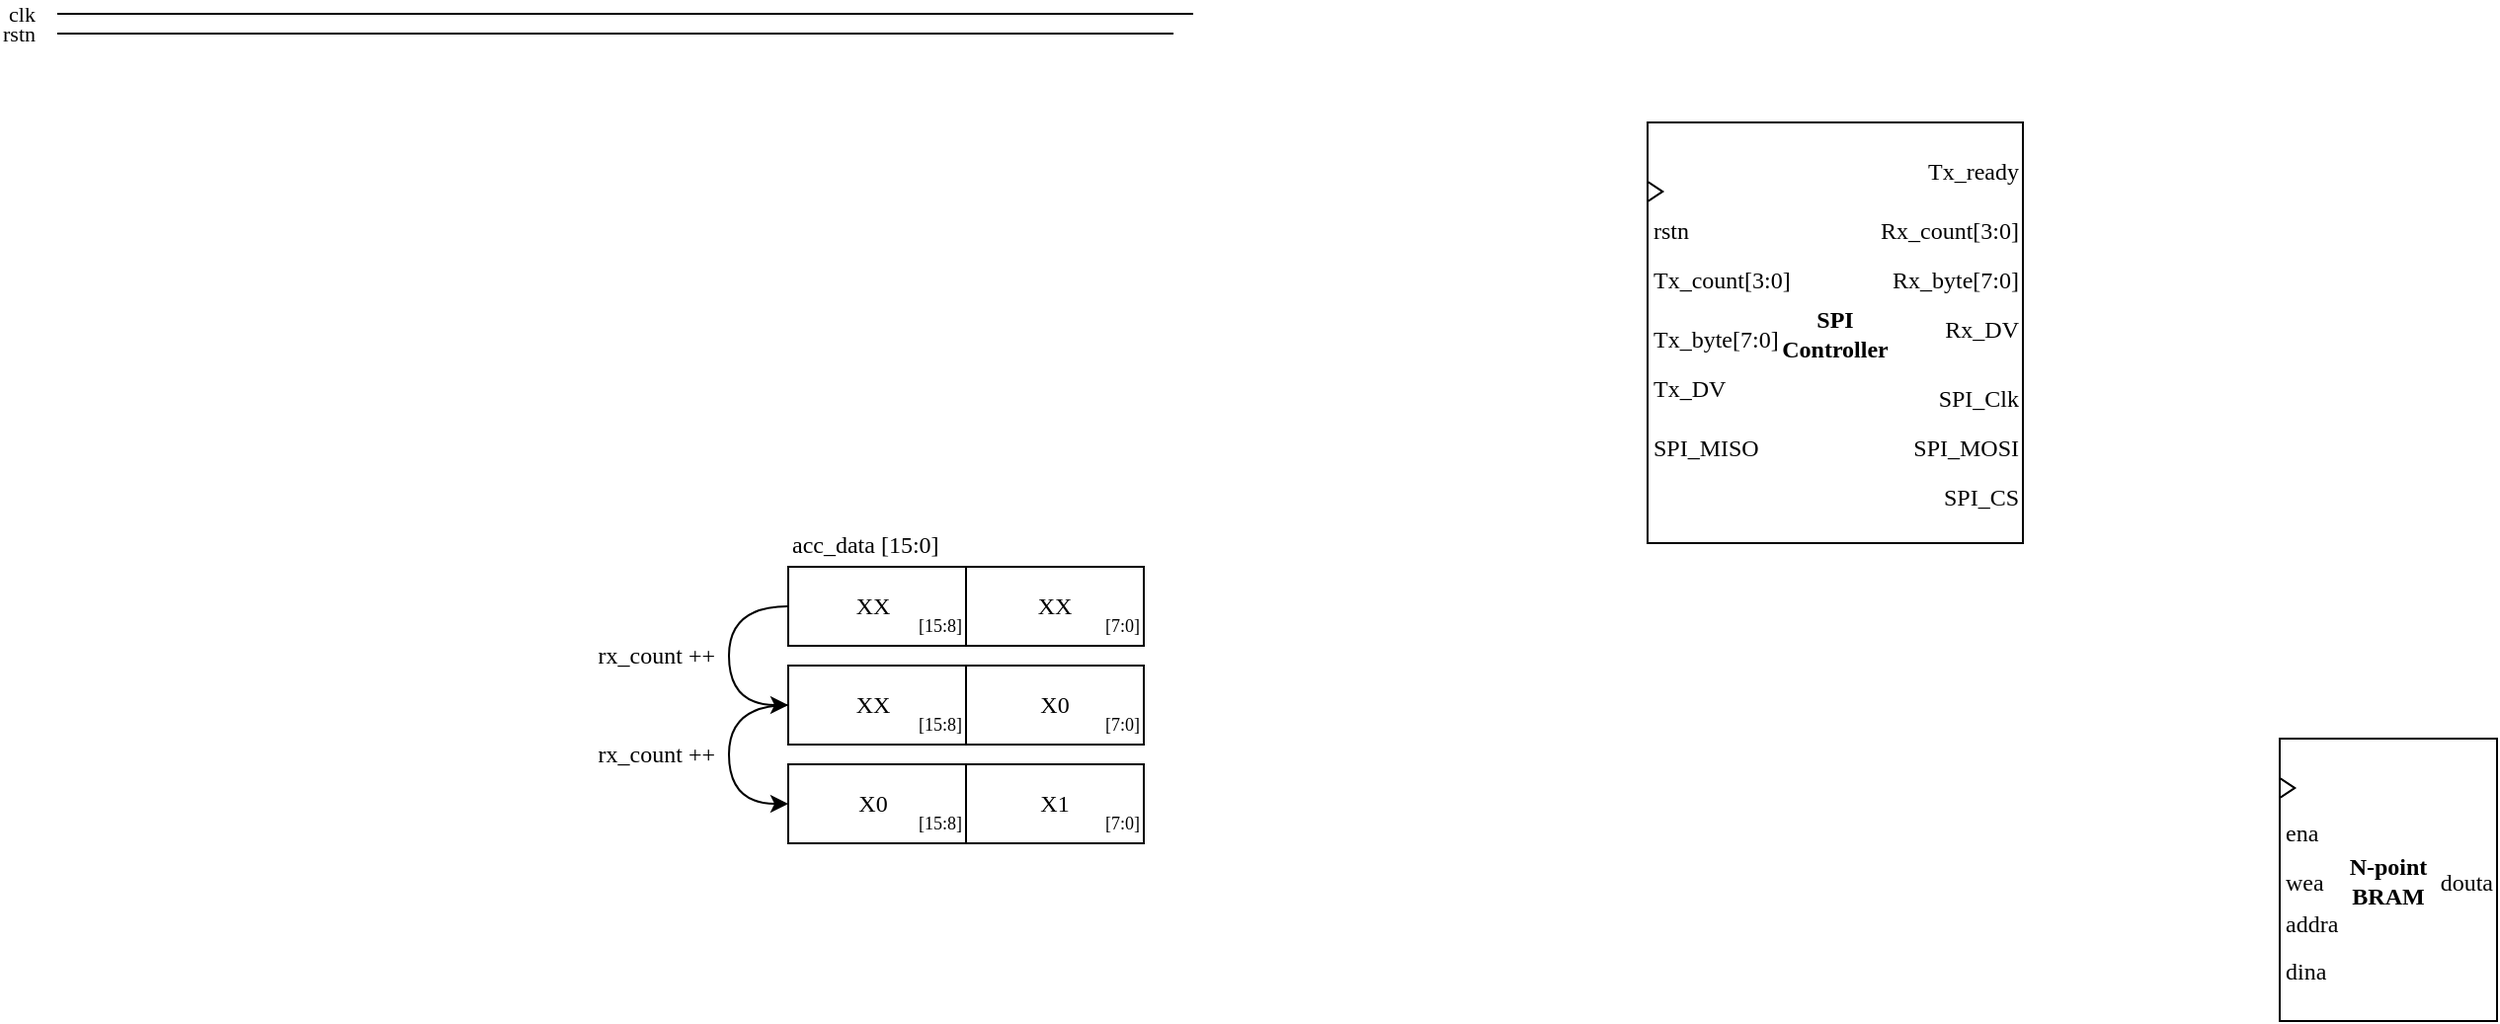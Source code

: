 <mxfile version="26.0.15">
  <diagram name="Page-1" id="Juiqj6YkxCS37qnOwY-p">
    <mxGraphModel dx="1434" dy="766" grid="1" gridSize="5" guides="1" tooltips="1" connect="1" arrows="1" fold="1" page="1" pageScale="1" pageWidth="850" pageHeight="1100" math="0" shadow="0">
      <root>
        <mxCell id="0" />
        <mxCell id="1" parent="0" />
        <mxCell id="IA69UJasPgT3WPHsJti2-14" value="&lt;b&gt;N-point&lt;br&gt;BRAM&lt;/b&gt;" style="rounded=0;whiteSpace=wrap;html=1;fontFamily=NewsGotT;verticalAlign=middle;" parent="1" vertex="1">
          <mxGeometry x="1215" y="407" width="110" height="143" as="geometry" />
        </mxCell>
        <mxCell id="IA69UJasPgT3WPHsJti2-39" value="SPI &lt;br&gt;Controller" style="rounded=0;whiteSpace=wrap;html=1;fontFamily=NewsGotT;verticalAlign=middle;fontStyle=1" parent="1" vertex="1">
          <mxGeometry x="895" y="95" width="190" height="213" as="geometry" />
        </mxCell>
        <mxCell id="6dm7ZZ2Ce49l9A71G7zG-19" value="clk" style="endArrow=none;html=1;rounded=0;align=right;fontFamily=NewsGotT;" parent="1" edge="1">
          <mxGeometry x="-1" y="-10" width="50" height="50" relative="1" as="geometry">
            <mxPoint x="90" y="40" as="sourcePoint" />
            <mxPoint x="665" y="40" as="targetPoint" />
            <mxPoint x="-10" y="-10" as="offset" />
          </mxGeometry>
        </mxCell>
        <mxCell id="6dm7ZZ2Ce49l9A71G7zG-20" value="rstn" style="endArrow=none;html=1;rounded=0;align=right;labelBackgroundColor=none;fontFamily=NewsGotT;" parent="1" edge="1">
          <mxGeometry x="-1" y="-10" width="50" height="50" relative="1" as="geometry">
            <mxPoint x="90" y="50" as="sourcePoint" />
            <mxPoint x="655" y="50" as="targetPoint" />
            <mxPoint x="-10" y="-10" as="offset" />
          </mxGeometry>
        </mxCell>
        <mxCell id="IA69UJasPgT3WPHsJti2-16" value="" style="triangle;whiteSpace=wrap;html=1;fontFamily=NewsGotT;movable=1;resizable=1;rotatable=1;deletable=1;editable=1;locked=0;connectable=1;container=0;points=[];" parent="1" vertex="1">
          <mxGeometry x="1215" y="427" width="7.5" height="10" as="geometry" />
        </mxCell>
        <mxCell id="IA69UJasPgT3WPHsJti2-17" value="ena" style="text;html=1;align=left;verticalAlign=middle;resizable=0;points=[];autosize=1;strokeColor=none;fillColor=none;spacing=0;fontFamily=NewsGotT;spacingLeft=3;spacingRight=-10;spacingBottom=-2;spacingTop=-2;" parent="1" vertex="1">
          <mxGeometry x="1215" y="445" width="20" height="20" as="geometry" />
        </mxCell>
        <mxCell id="IA69UJasPgT3WPHsJti2-18" value="wea" style="text;html=1;align=left;verticalAlign=middle;resizable=0;points=[];autosize=1;strokeColor=none;fillColor=none;spacing=0;fontFamily=NewsGotT;spacingLeft=3;spacingRight=-10;spacingBottom=-2;spacingTop=-2;" parent="1" vertex="1">
          <mxGeometry x="1215" y="470" width="25" height="20" as="geometry" />
        </mxCell>
        <mxCell id="IA69UJasPgT3WPHsJti2-19" value="addra" style="text;html=1;align=left;verticalAlign=middle;resizable=0;points=[];autosize=1;strokeColor=none;fillColor=none;fontFamily=NewsGotT;fontSize=12;fontColor=default;spacing=0;spacingLeft=3;spacingRight=-10;spacingBottom=-2;spacingTop=-2;" parent="1" vertex="1">
          <mxGeometry x="1215" y="491" width="30" height="20" as="geometry" />
        </mxCell>
        <mxCell id="IA69UJasPgT3WPHsJti2-20" value="dina" style="text;html=1;align=left;verticalAlign=middle;resizable=0;points=[];autosize=1;strokeColor=none;fillColor=none;fontFamily=NewsGotT;fontSize=12;fontColor=default;spacing=0;spacingLeft=3;spacingRight=-10;spacingBottom=-2;spacingTop=-2;" parent="1" vertex="1">
          <mxGeometry x="1215" y="515" width="25" height="20" as="geometry" />
        </mxCell>
        <mxCell id="IA69UJasPgT3WPHsJti2-21" value="" style="triangle;whiteSpace=wrap;html=1;fontFamily=NewsGotT;movable=1;resizable=1;rotatable=1;deletable=1;editable=1;locked=0;connectable=1;container=0;points=[[0,0.5,0,0,0]];" parent="1" vertex="1">
          <mxGeometry x="1215" y="427" width="7.5" height="10" as="geometry" />
        </mxCell>
        <mxCell id="IA69UJasPgT3WPHsJti2-22" value="douta" style="text;html=1;align=right;verticalAlign=middle;resizable=0;points=[];autosize=1;strokeColor=none;fillColor=none;fontFamily=NewsGotT;fontSize=12;fontColor=default;spacing=0;spacingRight=3;spacingLeft=-9;spacingBottom=-2;spacingTop=-2;" parent="1" vertex="1">
          <mxGeometry x="1295" y="470" width="30" height="20" as="geometry" />
        </mxCell>
        <mxCell id="IA69UJasPgT3WPHsJti2-40" value="rstn" style="text;html=1;align=left;verticalAlign=middle;resizable=0;points=[];autosize=1;strokeColor=none;fillColor=none;spacing=0;fontFamily=NewsGotT;spacingLeft=3;spacingRight=-10;spacingBottom=-2;spacingTop=-2;" parent="1" vertex="1">
          <mxGeometry x="895" y="140" width="25" height="20" as="geometry" />
        </mxCell>
        <mxCell id="IA69UJasPgT3WPHsJti2-41" value="" style="triangle;whiteSpace=wrap;html=1;fontFamily=NewsGotT;movable=1;resizable=1;rotatable=1;deletable=1;editable=1;locked=0;connectable=1;container=0;points=[];" parent="1" vertex="1">
          <mxGeometry x="895" y="125" width="7.5" height="10" as="geometry" />
        </mxCell>
        <mxCell id="IA69UJasPgT3WPHsJti2-42" value="Tx_count[3:0]" style="text;html=1;align=left;verticalAlign=middle;resizable=0;points=[];autosize=1;strokeColor=none;fillColor=none;spacing=0;fontFamily=NewsGotT;spacingLeft=3;spacingRight=-10;spacingBottom=-2;spacingTop=-2;" parent="1" vertex="1">
          <mxGeometry x="895" y="165" width="65" height="20" as="geometry" />
        </mxCell>
        <mxCell id="IA69UJasPgT3WPHsJti2-43" value="Tx_byte[7:0]" style="text;html=1;align=left;verticalAlign=middle;resizable=0;points=[];autosize=1;strokeColor=none;fillColor=none;spacing=0;fontFamily=NewsGotT;spacingLeft=3;spacingRight=-10;spacingBottom=-2;spacingTop=-2;" parent="1" vertex="1">
          <mxGeometry x="895" y="195" width="60" height="20" as="geometry" />
        </mxCell>
        <mxCell id="IA69UJasPgT3WPHsJti2-44" value="Tx_DV" style="text;html=1;align=left;verticalAlign=middle;resizable=0;points=[];autosize=1;strokeColor=none;fillColor=none;fontFamily=NewsGotT;fontSize=12;fontColor=default;spacing=0;spacingLeft=3;spacingRight=-10;spacingBottom=-2;spacingTop=-2;" parent="1" vertex="1">
          <mxGeometry x="895" y="220" width="35" height="20" as="geometry" />
        </mxCell>
        <mxCell id="IA69UJasPgT3WPHsJti2-45" value="SPI_MISO" style="text;html=1;align=left;verticalAlign=middle;resizable=0;points=[];autosize=1;strokeColor=none;fillColor=none;fontFamily=NewsGotT;fontSize=12;fontColor=default;spacing=0;spacingLeft=3;spacingRight=-10;spacingBottom=-2;spacingTop=-2;" parent="1" vertex="1">
          <mxGeometry x="895" y="250" width="50" height="20" as="geometry" />
        </mxCell>
        <mxCell id="IA69UJasPgT3WPHsJti2-46" value="" style="triangle;whiteSpace=wrap;html=1;fontFamily=NewsGotT;movable=1;resizable=1;rotatable=1;deletable=1;editable=1;locked=0;connectable=1;container=0;points=[[0,0.5,0,0,0]];" parent="1" vertex="1">
          <mxGeometry x="895" y="125" width="7.5" height="10" as="geometry" />
        </mxCell>
        <mxCell id="IA69UJasPgT3WPHsJti2-47" value="Tx_ready" style="text;html=1;align=right;verticalAlign=middle;resizable=0;points=[];autosize=1;strokeColor=none;fillColor=none;fontFamily=NewsGotT;fontSize=12;fontColor=default;spacing=0;spacingRight=3;spacingLeft=-9;spacingBottom=-2;spacingTop=-2;" parent="1" vertex="1">
          <mxGeometry x="1040" y="110" width="45" height="20" as="geometry" />
        </mxCell>
        <mxCell id="IA69UJasPgT3WPHsJti2-50" value="Rx_DV" style="text;html=1;align=right;verticalAlign=middle;resizable=0;points=[];autosize=1;strokeColor=none;fillColor=none;fontFamily=NewsGotT;fontSize=12;fontColor=default;spacing=0;spacingRight=3;spacingLeft=-9;spacingBottom=-2;spacingTop=-2;" parent="1" vertex="1">
          <mxGeometry x="1050" y="190" width="35" height="20" as="geometry" />
        </mxCell>
        <mxCell id="IA69UJasPgT3WPHsJti2-51" value="Rx_count[3:0]" style="text;html=1;align=right;verticalAlign=middle;resizable=0;points=[];autosize=1;strokeColor=none;fillColor=none;fontFamily=NewsGotT;fontSize=12;fontColor=default;spacing=0;spacingRight=3;spacingLeft=-9;spacingBottom=-2;spacingTop=-2;" parent="1" vertex="1">
          <mxGeometry x="1015" y="140" width="70" height="20" as="geometry" />
        </mxCell>
        <mxCell id="IA69UJasPgT3WPHsJti2-52" value="Rx_byte[7:0]" style="text;html=1;align=right;verticalAlign=middle;resizable=0;points=[];autosize=1;strokeColor=none;fillColor=none;fontFamily=NewsGotT;fontSize=12;fontColor=default;spacing=0;spacingRight=3;spacingLeft=-9;spacingBottom=-2;spacingTop=-2;" parent="1" vertex="1">
          <mxGeometry x="1025" y="165" width="60" height="20" as="geometry" />
        </mxCell>
        <mxCell id="OZrKnQwsDPzHaz8R2crf-15" style="edgeStyle=orthogonalEdgeStyle;rounded=0;orthogonalLoop=1;jettySize=auto;html=1;exitX=0;exitY=0.5;exitDx=0;exitDy=0;entryX=0;entryY=0.5;entryDx=0;entryDy=0;curved=1;fontFamily=NewsGotT;" edge="1" parent="1" source="IA69UJasPgT3WPHsJti2-53" target="OZrKnQwsDPzHaz8R2crf-5">
          <mxGeometry relative="1" as="geometry">
            <Array as="points">
              <mxPoint x="430" y="340" />
              <mxPoint x="430" y="390" />
            </Array>
          </mxGeometry>
        </mxCell>
        <mxCell id="IA69UJasPgT3WPHsJti2-53" value="" style="rounded=0;whiteSpace=wrap;html=1;fontFamily=NewsGotT;verticalAlign=middle;fontStyle=1" parent="1" vertex="1">
          <mxGeometry x="460" y="320" width="180" height="40" as="geometry" />
        </mxCell>
        <mxCell id="OZrKnQwsDPzHaz8R2crf-1" value="" style="endArrow=none;html=1;rounded=0;exitX=0.5;exitY=1;exitDx=0;exitDy=0;entryX=0.5;entryY=0;entryDx=0;entryDy=0;fontFamily=NewsGotT;" edge="1" parent="1" source="IA69UJasPgT3WPHsJti2-53" target="IA69UJasPgT3WPHsJti2-53">
          <mxGeometry width="50" height="50" relative="1" as="geometry">
            <mxPoint x="605" y="395" as="sourcePoint" />
            <mxPoint x="655" y="345" as="targetPoint" />
          </mxGeometry>
        </mxCell>
        <mxCell id="OZrKnQwsDPzHaz8R2crf-2" value="acc_data [15:0]" style="text;html=1;align=left;verticalAlign=middle;whiteSpace=wrap;rounded=0;fontFamily=NewsGotT;" vertex="1" parent="1">
          <mxGeometry x="460" y="294" width="85" height="30" as="geometry" />
        </mxCell>
        <mxCell id="OZrKnQwsDPzHaz8R2crf-3" value="XX" style="text;html=1;align=center;verticalAlign=middle;whiteSpace=wrap;rounded=0;fontFamily=NewsGotT;" vertex="1" parent="1">
          <mxGeometry x="472.5" y="325" width="60" height="30" as="geometry" />
        </mxCell>
        <mxCell id="OZrKnQwsDPzHaz8R2crf-4" value="XX" style="text;html=1;align=center;verticalAlign=middle;whiteSpace=wrap;rounded=0;fontFamily=NewsGotT;" vertex="1" parent="1">
          <mxGeometry x="565" y="325" width="60" height="30" as="geometry" />
        </mxCell>
        <mxCell id="OZrKnQwsDPzHaz8R2crf-5" value="" style="rounded=0;whiteSpace=wrap;html=1;fontFamily=NewsGotT;verticalAlign=middle;fontStyle=1" vertex="1" parent="1">
          <mxGeometry x="460" y="370" width="180" height="40" as="geometry" />
        </mxCell>
        <mxCell id="OZrKnQwsDPzHaz8R2crf-6" value="" style="endArrow=none;html=1;rounded=0;exitX=0.5;exitY=1;exitDx=0;exitDy=0;entryX=0.5;entryY=0;entryDx=0;entryDy=0;fontFamily=NewsGotT;" edge="1" parent="1" source="OZrKnQwsDPzHaz8R2crf-5" target="OZrKnQwsDPzHaz8R2crf-5">
          <mxGeometry width="50" height="50" relative="1" as="geometry">
            <mxPoint x="605" y="445" as="sourcePoint" />
            <mxPoint x="655" y="395" as="targetPoint" />
          </mxGeometry>
        </mxCell>
        <mxCell id="OZrKnQwsDPzHaz8R2crf-8" value="XX" style="text;html=1;align=center;verticalAlign=middle;whiteSpace=wrap;rounded=0;fontFamily=NewsGotT;" vertex="1" parent="1">
          <mxGeometry x="472.5" y="375" width="60" height="30" as="geometry" />
        </mxCell>
        <mxCell id="OZrKnQwsDPzHaz8R2crf-9" value="X0" style="text;html=1;align=center;verticalAlign=middle;whiteSpace=wrap;rounded=0;fontFamily=NewsGotT;" vertex="1" parent="1">
          <mxGeometry x="565" y="375" width="60" height="30" as="geometry" />
        </mxCell>
        <mxCell id="OZrKnQwsDPzHaz8R2crf-10" value="" style="rounded=0;whiteSpace=wrap;html=1;fontFamily=NewsGotT;verticalAlign=middle;fontStyle=1" vertex="1" parent="1">
          <mxGeometry x="460" y="420" width="180" height="40" as="geometry" />
        </mxCell>
        <mxCell id="OZrKnQwsDPzHaz8R2crf-11" value="" style="endArrow=none;html=1;rounded=0;exitX=0.5;exitY=1;exitDx=0;exitDy=0;entryX=0.5;entryY=0;entryDx=0;entryDy=0;fontFamily=NewsGotT;" edge="1" parent="1" source="OZrKnQwsDPzHaz8R2crf-10" target="OZrKnQwsDPzHaz8R2crf-10">
          <mxGeometry width="50" height="50" relative="1" as="geometry">
            <mxPoint x="605" y="495" as="sourcePoint" />
            <mxPoint x="655" y="445" as="targetPoint" />
          </mxGeometry>
        </mxCell>
        <mxCell id="OZrKnQwsDPzHaz8R2crf-13" value="X0" style="text;html=1;align=center;verticalAlign=middle;whiteSpace=wrap;rounded=0;fontFamily=NewsGotT;" vertex="1" parent="1">
          <mxGeometry x="472.5" y="425" width="60" height="30" as="geometry" />
        </mxCell>
        <mxCell id="OZrKnQwsDPzHaz8R2crf-14" value="X1" style="text;html=1;align=center;verticalAlign=middle;whiteSpace=wrap;rounded=0;fontFamily=NewsGotT;" vertex="1" parent="1">
          <mxGeometry x="565" y="425" width="60" height="30" as="geometry" />
        </mxCell>
        <mxCell id="OZrKnQwsDPzHaz8R2crf-16" style="edgeStyle=orthogonalEdgeStyle;rounded=0;orthogonalLoop=1;jettySize=auto;html=1;exitX=0;exitY=0.5;exitDx=0;exitDy=0;entryX=0;entryY=0.5;entryDx=0;entryDy=0;curved=1;fontFamily=NewsGotT;" edge="1" parent="1">
          <mxGeometry relative="1" as="geometry">
            <mxPoint x="460" y="390" as="sourcePoint" />
            <mxPoint x="460" y="440" as="targetPoint" />
            <Array as="points">
              <mxPoint x="430" y="390" />
              <mxPoint x="430" y="440" />
            </Array>
          </mxGeometry>
        </mxCell>
        <mxCell id="OZrKnQwsDPzHaz8R2crf-17" value="[7:0]" style="text;html=1;align=right;verticalAlign=middle;whiteSpace=wrap;rounded=0;fontFamily=NewsGotT;fontSize=9;" vertex="1" parent="1">
          <mxGeometry x="610" y="340" width="30" height="20" as="geometry" />
        </mxCell>
        <mxCell id="OZrKnQwsDPzHaz8R2crf-19" value="[15:8]" style="text;html=1;align=right;verticalAlign=middle;whiteSpace=wrap;rounded=0;fontFamily=NewsGotT;fontSize=9;" vertex="1" parent="1">
          <mxGeometry x="520" y="340" width="30" height="20" as="geometry" />
        </mxCell>
        <mxCell id="OZrKnQwsDPzHaz8R2crf-20" value="[15:8]" style="text;html=1;align=right;verticalAlign=middle;whiteSpace=wrap;rounded=0;fontFamily=NewsGotT;fontSize=9;" vertex="1" parent="1">
          <mxGeometry x="520" y="390" width="30" height="20" as="geometry" />
        </mxCell>
        <mxCell id="OZrKnQwsDPzHaz8R2crf-21" value="[7:0]" style="text;html=1;align=right;verticalAlign=middle;whiteSpace=wrap;rounded=0;fontFamily=NewsGotT;fontSize=9;" vertex="1" parent="1">
          <mxGeometry x="610" y="390" width="30" height="20" as="geometry" />
        </mxCell>
        <mxCell id="OZrKnQwsDPzHaz8R2crf-22" value="[15:8]" style="text;html=1;align=right;verticalAlign=middle;whiteSpace=wrap;rounded=0;fontFamily=NewsGotT;fontSize=9;" vertex="1" parent="1">
          <mxGeometry x="520" y="440" width="30" height="20" as="geometry" />
        </mxCell>
        <mxCell id="OZrKnQwsDPzHaz8R2crf-23" value="[7:0]" style="text;html=1;align=right;verticalAlign=middle;whiteSpace=wrap;rounded=0;fontFamily=NewsGotT;fontSize=9;" vertex="1" parent="1">
          <mxGeometry x="610" y="440" width="30" height="20" as="geometry" />
        </mxCell>
        <mxCell id="OZrKnQwsDPzHaz8R2crf-24" value="rx_count ++" style="text;html=1;align=right;verticalAlign=middle;whiteSpace=wrap;rounded=0;fontFamily=NewsGotT;" vertex="1" parent="1">
          <mxGeometry x="340" y="350" width="85" height="30" as="geometry" />
        </mxCell>
        <mxCell id="OZrKnQwsDPzHaz8R2crf-25" value="rx_count ++" style="text;html=1;align=right;verticalAlign=middle;whiteSpace=wrap;rounded=0;fontFamily=NewsGotT;" vertex="1" parent="1">
          <mxGeometry x="340" y="400" width="85" height="30" as="geometry" />
        </mxCell>
        <mxCell id="OZrKnQwsDPzHaz8R2crf-26" value="SPI_Clk" style="text;html=1;align=right;verticalAlign=middle;resizable=0;points=[];autosize=1;strokeColor=none;fillColor=none;fontFamily=NewsGotT;fontSize=12;fontColor=default;spacing=0;spacingRight=3;spacingLeft=-9;spacingBottom=-2;spacingTop=-2;" vertex="1" parent="1">
          <mxGeometry x="1045" y="225" width="40" height="20" as="geometry" />
        </mxCell>
        <mxCell id="OZrKnQwsDPzHaz8R2crf-27" value="SPI_MOSI" style="text;html=1;align=right;verticalAlign=middle;resizable=0;points=[];autosize=1;strokeColor=none;fillColor=none;fontFamily=NewsGotT;fontSize=12;fontColor=default;spacing=0;spacingRight=3;spacingLeft=-9;spacingBottom=-2;spacingTop=-2;" vertex="1" parent="1">
          <mxGeometry x="1035" y="250" width="50" height="20" as="geometry" />
        </mxCell>
        <mxCell id="OZrKnQwsDPzHaz8R2crf-28" value="SPI_CS" style="text;html=1;align=right;verticalAlign=middle;resizable=0;points=[];autosize=1;strokeColor=none;fillColor=none;fontFamily=NewsGotT;fontSize=12;fontColor=default;spacing=0;spacingRight=3;spacingLeft=-9;spacingBottom=-2;spacingTop=-2;" vertex="1" parent="1">
          <mxGeometry x="1045" y="275" width="40" height="20" as="geometry" />
        </mxCell>
      </root>
    </mxGraphModel>
  </diagram>
</mxfile>
